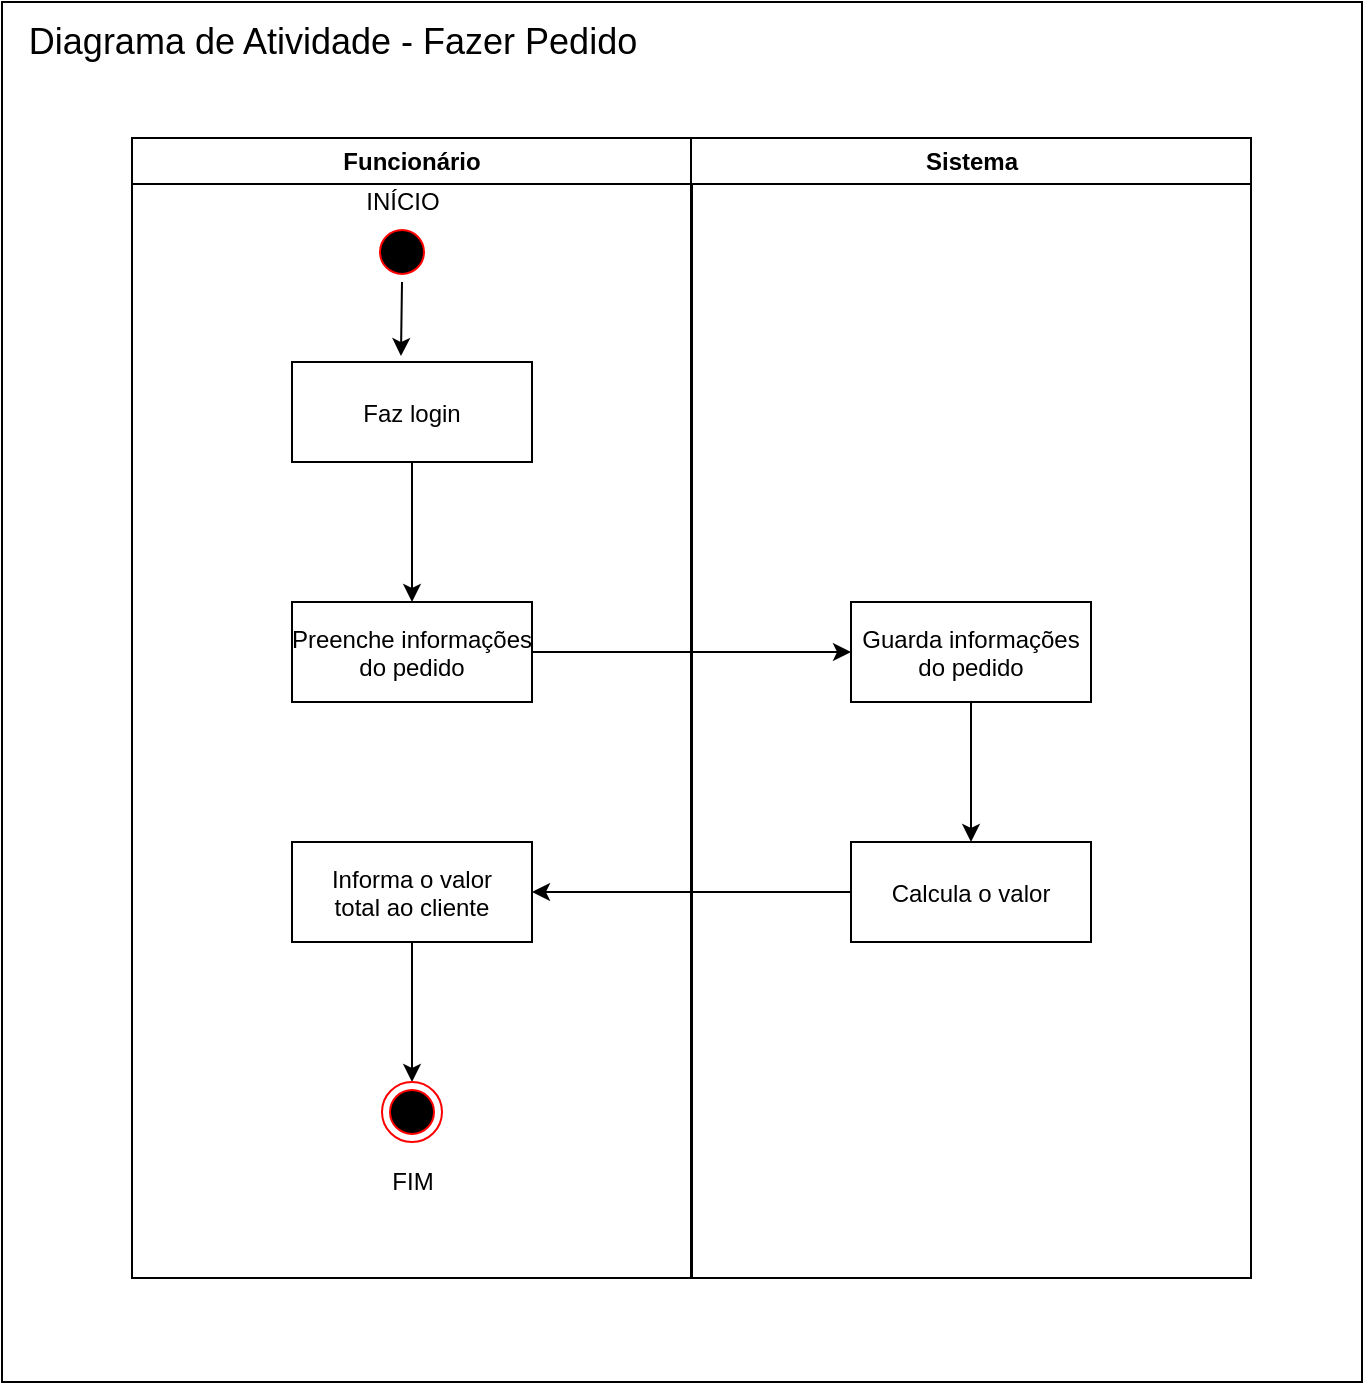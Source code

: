 <mxfile version="13.6.2" type="device"><diagram name="Page-1" id="e7e014a7-5840-1c2e-5031-d8a46d1fe8dd"><mxGraphModel dx="1326" dy="806" grid="1" gridSize="10" guides="1" tooltips="1" connect="1" arrows="1" fold="1" page="1" pageScale="1" pageWidth="1169" pageHeight="826" background="#ffffff" math="0" shadow="0"><root><mxCell id="0"/><mxCell id="1" parent="0"/><mxCell id="NDjhuXBI3iQaaIt9r1CF-74" value="" style="rounded=0;whiteSpace=wrap;html=1;" vertex="1" parent="1"><mxGeometry x="240" y="60" width="680" height="690" as="geometry"/></mxCell><mxCell id="NDjhuXBI3iQaaIt9r1CF-75" value="&lt;span style=&quot;font-size: 18px&quot;&gt;Diagrama de Atividade - Fazer Pedido&lt;br&gt;&lt;/span&gt;" style="text;html=1;align=center;verticalAlign=middle;resizable=0;points=[];autosize=1;" vertex="1" parent="1"><mxGeometry x="245" y="70" width="320" height="20" as="geometry"/></mxCell><mxCell id="NDjhuXBI3iQaaIt9r1CF-41" value="Funcionário" style="swimlane;whiteSpace=wrap;startSize=23;" vertex="1" parent="1"><mxGeometry x="305" y="128" width="280" height="570" as="geometry"/></mxCell><mxCell id="NDjhuXBI3iQaaIt9r1CF-42" style="edgeStyle=orthogonalEdgeStyle;rounded=0;orthogonalLoop=1;jettySize=auto;html=1;exitX=0.5;exitY=1;exitDx=0;exitDy=0;entryX=0.454;entryY=-0.06;entryDx=0;entryDy=0;entryPerimeter=0;" edge="1" parent="NDjhuXBI3iQaaIt9r1CF-41" source="NDjhuXBI3iQaaIt9r1CF-43" target="NDjhuXBI3iQaaIt9r1CF-44"><mxGeometry relative="1" as="geometry"/></mxCell><mxCell id="NDjhuXBI3iQaaIt9r1CF-43" value="" style="ellipse;shape=startState;fillColor=#000000;strokeColor=#ff0000;" vertex="1" parent="NDjhuXBI3iQaaIt9r1CF-41"><mxGeometry x="120" y="42" width="30" height="30" as="geometry"/></mxCell><mxCell id="NDjhuXBI3iQaaIt9r1CF-60" style="edgeStyle=orthogonalEdgeStyle;rounded=0;orthogonalLoop=1;jettySize=auto;html=1;" edge="1" parent="NDjhuXBI3iQaaIt9r1CF-41" source="NDjhuXBI3iQaaIt9r1CF-44" target="NDjhuXBI3iQaaIt9r1CF-59"><mxGeometry relative="1" as="geometry"/></mxCell><mxCell id="NDjhuXBI3iQaaIt9r1CF-44" value="Faz login" style="" vertex="1" parent="NDjhuXBI3iQaaIt9r1CF-41"><mxGeometry x="80" y="112" width="120" height="50" as="geometry"/></mxCell><mxCell id="NDjhuXBI3iQaaIt9r1CF-45" value="INÍCIO" style="text;html=1;align=center;verticalAlign=middle;resizable=0;points=[];autosize=1;" vertex="1" parent="NDjhuXBI3iQaaIt9r1CF-41"><mxGeometry x="110" y="22" width="50" height="20" as="geometry"/></mxCell><mxCell id="NDjhuXBI3iQaaIt9r1CF-59" value="Preenche informações &#10;do pedido" style="" vertex="1" parent="NDjhuXBI3iQaaIt9r1CF-41"><mxGeometry x="80" y="232" width="120" height="50" as="geometry"/></mxCell><mxCell id="NDjhuXBI3iQaaIt9r1CF-73" style="edgeStyle=orthogonalEdgeStyle;rounded=0;orthogonalLoop=1;jettySize=auto;html=1;entryX=0.5;entryY=0;entryDx=0;entryDy=0;" edge="1" parent="NDjhuXBI3iQaaIt9r1CF-41" source="NDjhuXBI3iQaaIt9r1CF-66" target="NDjhuXBI3iQaaIt9r1CF-68"><mxGeometry relative="1" as="geometry"/></mxCell><mxCell id="NDjhuXBI3iQaaIt9r1CF-66" value="Informa o valor &#10;total ao cliente" style="" vertex="1" parent="NDjhuXBI3iQaaIt9r1CF-41"><mxGeometry x="80" y="352" width="120" height="50" as="geometry"/></mxCell><mxCell id="NDjhuXBI3iQaaIt9r1CF-68" value="" style="ellipse;html=1;shape=endState;fillColor=#000000;strokeColor=#ff0000;" vertex="1" parent="NDjhuXBI3iQaaIt9r1CF-41"><mxGeometry x="125" y="472" width="30" height="30" as="geometry"/></mxCell><mxCell id="NDjhuXBI3iQaaIt9r1CF-69" value="FIM" style="text;html=1;align=center;verticalAlign=middle;resizable=0;points=[];autosize=1;" vertex="1" parent="NDjhuXBI3iQaaIt9r1CF-41"><mxGeometry x="120" y="512" width="40" height="20" as="geometry"/></mxCell><mxCell id="NDjhuXBI3iQaaIt9r1CF-46" value="Sistema" style="swimlane;whiteSpace=wrap;startSize=23;" vertex="1" parent="1"><mxGeometry x="584.5" y="128" width="280" height="570" as="geometry"/></mxCell><mxCell id="NDjhuXBI3iQaaIt9r1CF-61" value="Guarda informações &#10;do pedido" style="" vertex="1" parent="NDjhuXBI3iQaaIt9r1CF-46"><mxGeometry x="80" y="232" width="120" height="50" as="geometry"/></mxCell><mxCell id="NDjhuXBI3iQaaIt9r1CF-65" value="Calcula o valor" style="" vertex="1" parent="NDjhuXBI3iQaaIt9r1CF-46"><mxGeometry x="80" y="352" width="120" height="50" as="geometry"/></mxCell><mxCell id="NDjhuXBI3iQaaIt9r1CF-63" style="edgeStyle=orthogonalEdgeStyle;rounded=0;orthogonalLoop=1;jettySize=auto;html=1;" edge="1" parent="1" source="NDjhuXBI3iQaaIt9r1CF-59" target="NDjhuXBI3iQaaIt9r1CF-61"><mxGeometry relative="1" as="geometry"/></mxCell><mxCell id="NDjhuXBI3iQaaIt9r1CF-64" style="edgeStyle=orthogonalEdgeStyle;rounded=0;orthogonalLoop=1;jettySize=auto;html=1;" edge="1" parent="1" source="NDjhuXBI3iQaaIt9r1CF-61"><mxGeometry relative="1" as="geometry"><mxPoint x="724.5" y="480" as="targetPoint"/></mxGeometry></mxCell><mxCell id="NDjhuXBI3iQaaIt9r1CF-67" style="edgeStyle=orthogonalEdgeStyle;rounded=0;orthogonalLoop=1;jettySize=auto;html=1;entryX=1;entryY=0.5;entryDx=0;entryDy=0;" edge="1" parent="1" source="NDjhuXBI3iQaaIt9r1CF-65" target="NDjhuXBI3iQaaIt9r1CF-66"><mxGeometry relative="1" as="geometry"/></mxCell></root></mxGraphModel></diagram></mxfile>
